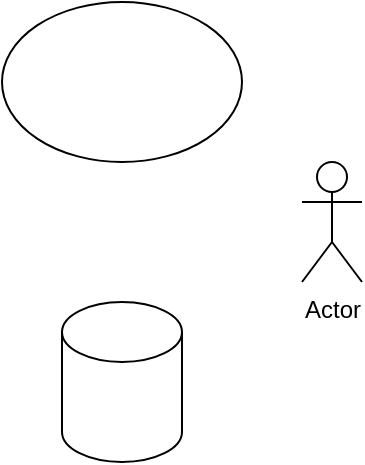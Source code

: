 <mxfile version="14.8.5" type="github">
  <diagram id="rBt7LgIi_5Ia4QLW69FE" name="Page-1">
    <mxGraphModel dx="1038" dy="507" grid="1" gridSize="10" guides="1" tooltips="1" connect="1" arrows="1" fold="1" page="1" pageScale="1" pageWidth="850" pageHeight="1100" math="0" shadow="0">
      <root>
        <mxCell id="0" />
        <mxCell id="1" parent="0" />
        <mxCell id="WN6jQnYXvNWCdqj5raYu-1" value="" style="ellipse;whiteSpace=wrap;html=1;" vertex="1" parent="1">
          <mxGeometry x="140" y="60" width="120" height="80" as="geometry" />
        </mxCell>
        <mxCell id="WN6jQnYXvNWCdqj5raYu-2" value="" style="shape=cylinder3;whiteSpace=wrap;html=1;boundedLbl=1;backgroundOutline=1;size=15;" vertex="1" parent="1">
          <mxGeometry x="170" y="210" width="60" height="80" as="geometry" />
        </mxCell>
        <mxCell id="WN6jQnYXvNWCdqj5raYu-3" value="Actor" style="shape=umlActor;verticalLabelPosition=bottom;verticalAlign=top;html=1;outlineConnect=0;" vertex="1" parent="1">
          <mxGeometry x="290" y="140" width="30" height="60" as="geometry" />
        </mxCell>
      </root>
    </mxGraphModel>
  </diagram>
</mxfile>
